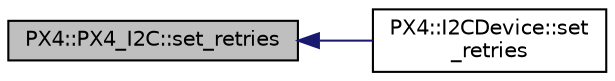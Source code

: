digraph "PX4::PX4_I2C::set_retries"
{
 // INTERACTIVE_SVG=YES
  edge [fontname="Helvetica",fontsize="10",labelfontname="Helvetica",labelfontsize="10"];
  node [fontname="Helvetica",fontsize="10",shape=record];
  rankdir="LR";
  Node1 [label="PX4::PX4_I2C::set_retries",height=0.2,width=0.4,color="black", fillcolor="grey75", style="filled", fontcolor="black"];
  Node1 -> Node2 [dir="back",color="midnightblue",fontsize="10",style="solid",fontname="Helvetica"];
  Node2 [label="PX4::I2CDevice::set\l_retries",height=0.2,width=0.4,color="black", fillcolor="white", style="filled",URL="$classPX4_1_1I2CDevice.html#a2d3eaef45d265188e61cae50a6ec12fc"];
}
